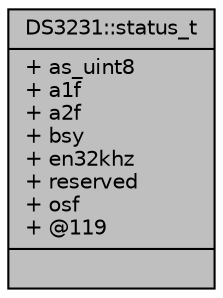 digraph "DS3231::status_t"
{
  edge [fontname="Helvetica",fontsize="10",labelfontname="Helvetica",labelfontsize="10"];
  node [fontname="Helvetica",fontsize="10",shape=record];
  Node1 [label="{DS3231::status_t\n|+ as_uint8\l+ a1f\l+ a2f\l+ bsy\l+ en32khz\l+ reserved\l+ osf\l+ @119\l|}",height=0.2,width=0.4,color="black", fillcolor="grey75", style="filled", fontcolor="black"];
}

